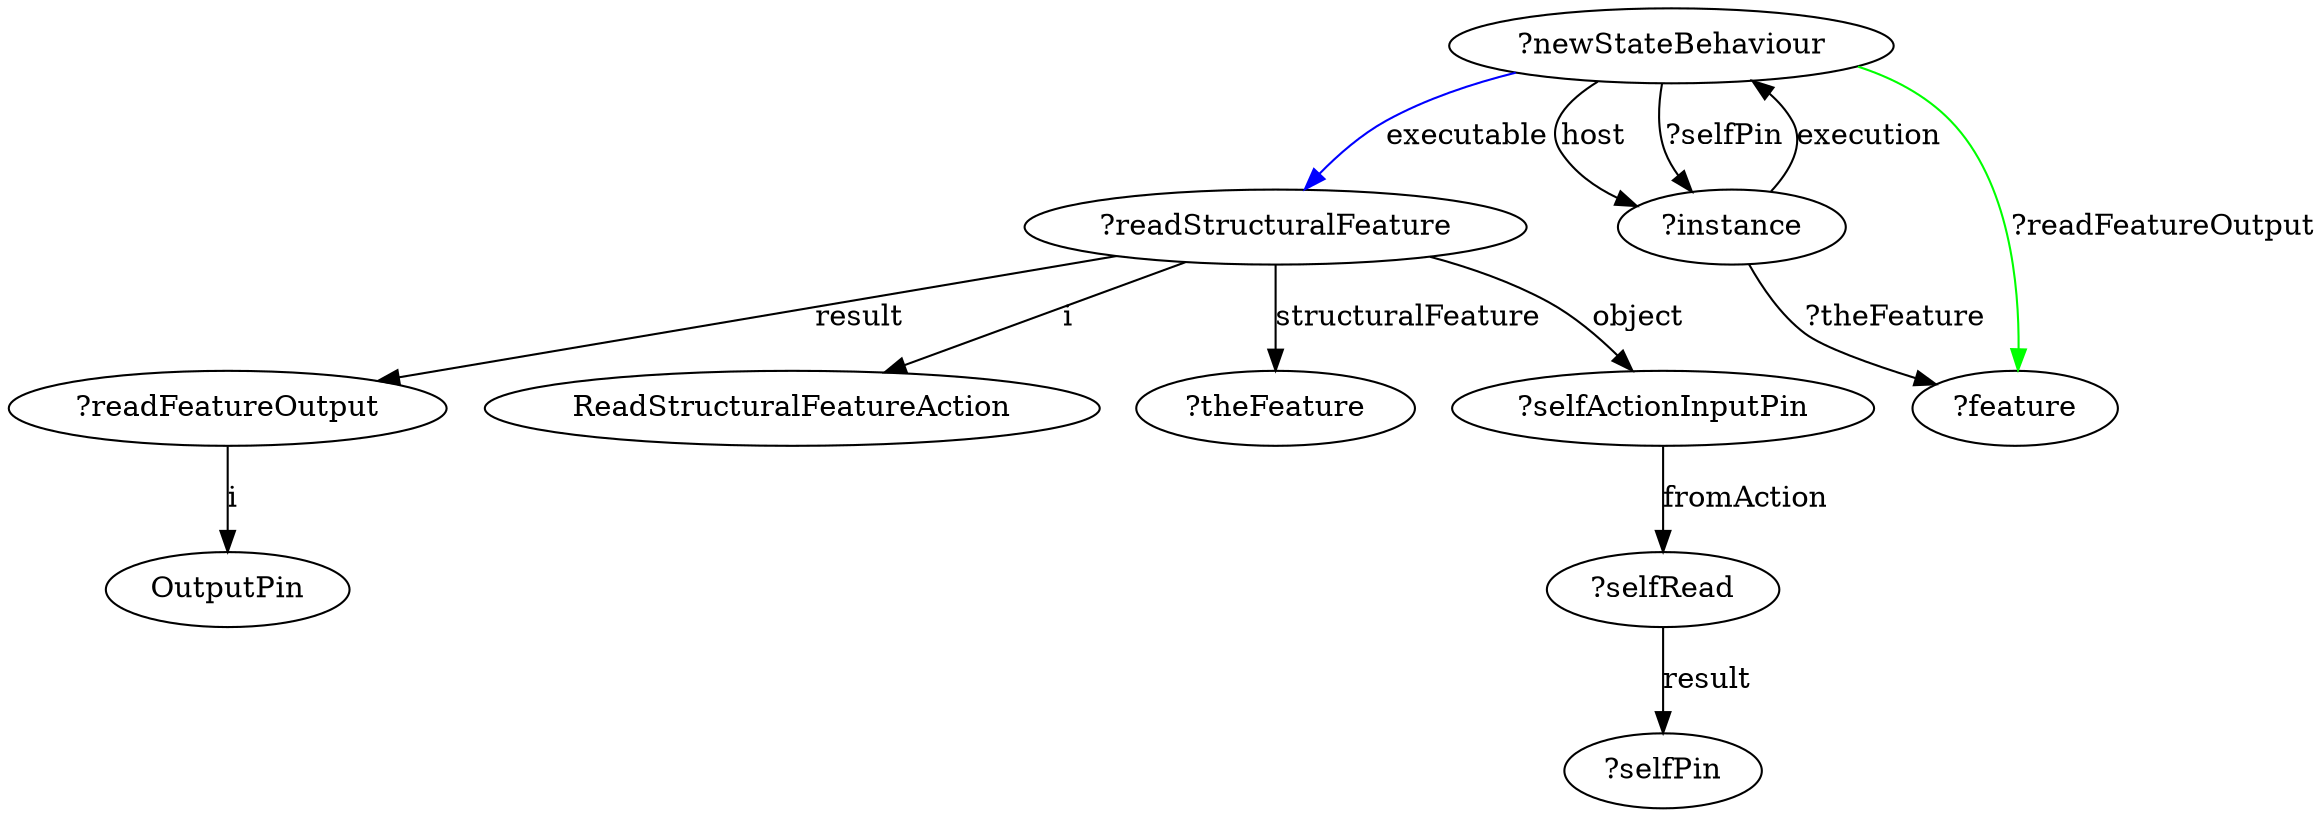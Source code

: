 digraph readStructuralFeatureAction_SingleInt {
	"?readFeatureOutput" -> "OutputPin" [label="i"]
	"?readStructuralFeature" -> "?readFeatureOutput" [label="result"]
	"?readStructuralFeature" -> "ReadStructuralFeatureAction" [label="i"]
	"?readStructuralFeature" -> "?theFeature" [label="structuralFeature"]
	"?readStructuralFeature" -> "?selfActionInputPin" [label="object"]
	"?selfActionInputPin" -> "?selfRead" [label="fromAction"]
	"?selfRead" -> "?selfPin" [label="result"]
	"?newStateBehaviour" -> "?instance" [label="host"]
	"?instance" -> "?newStateBehaviour" [label="execution"]
	"?newStateBehaviour" -> "?instance" [label="?selfPin"]
	"?instance" -> "?feature" [label="?theFeature"]
	"?newStateBehaviour" -> "?feature" [label="?readFeatureOutput", color="green"]
	"?newStateBehaviour" -> "?readStructuralFeature" [label="executable", color="blue"]
}
